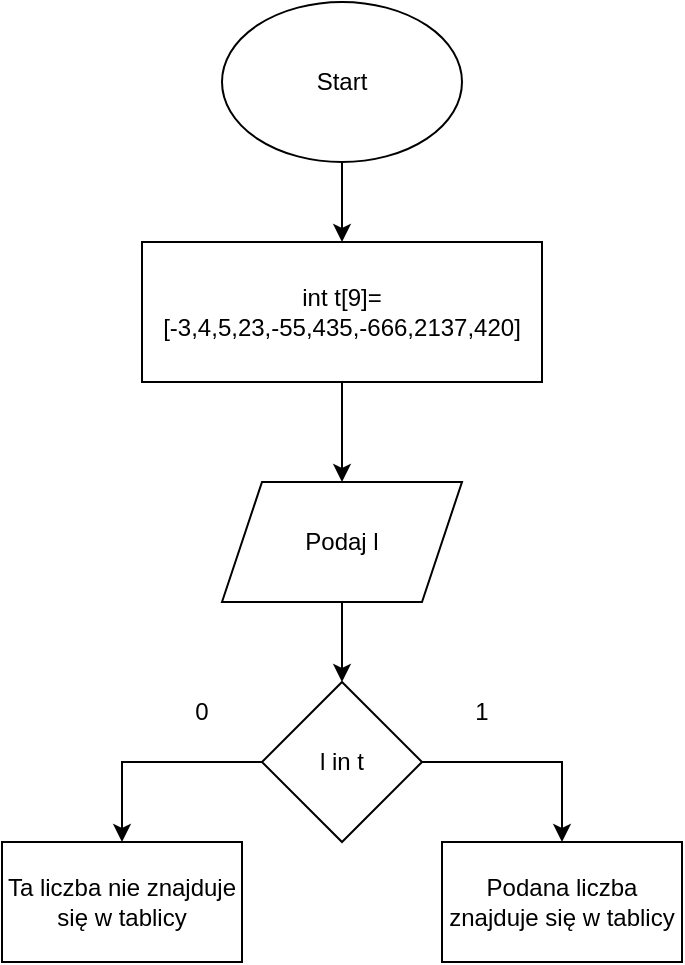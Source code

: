 <mxfile version="21.0.6" type="github">
  <diagram id="C5RBs43oDa-KdzZeNtuy" name="Page-1">
    <mxGraphModel dx="1316" dy="806" grid="1" gridSize="10" guides="1" tooltips="1" connect="1" arrows="1" fold="1" page="1" pageScale="1" pageWidth="827" pageHeight="1169" math="0" shadow="0">
      <root>
        <mxCell id="WIyWlLk6GJQsqaUBKTNV-0" />
        <mxCell id="WIyWlLk6GJQsqaUBKTNV-1" parent="WIyWlLk6GJQsqaUBKTNV-0" />
        <mxCell id="HS5Rx_MoKatWGOZQJjo8-1" style="edgeStyle=orthogonalEdgeStyle;rounded=0;orthogonalLoop=1;jettySize=auto;html=1;entryX=0.5;entryY=0;entryDx=0;entryDy=0;" parent="WIyWlLk6GJQsqaUBKTNV-1" source="wEPcdbPYhGr3-dHpcgvf-0" target="wEPcdbPYhGr3-dHpcgvf-3" edge="1">
          <mxGeometry relative="1" as="geometry" />
        </mxCell>
        <mxCell id="wEPcdbPYhGr3-dHpcgvf-0" value="Start" style="ellipse;whiteSpace=wrap;html=1;" parent="WIyWlLk6GJQsqaUBKTNV-1" vertex="1">
          <mxGeometry x="320" y="10" width="120" height="80" as="geometry" />
        </mxCell>
        <mxCell id="HS5Rx_MoKatWGOZQJjo8-3" style="edgeStyle=orthogonalEdgeStyle;rounded=0;orthogonalLoop=1;jettySize=auto;html=1;entryX=0.5;entryY=0;entryDx=0;entryDy=0;" parent="WIyWlLk6GJQsqaUBKTNV-1" source="wEPcdbPYhGr3-dHpcgvf-1" target="wEPcdbPYhGr3-dHpcgvf-4" edge="1">
          <mxGeometry relative="1" as="geometry" />
        </mxCell>
        <mxCell id="wEPcdbPYhGr3-dHpcgvf-1" value="Podaj l" style="shape=parallelogram;perimeter=parallelogramPerimeter;whiteSpace=wrap;html=1;fixedSize=1;" parent="WIyWlLk6GJQsqaUBKTNV-1" vertex="1">
          <mxGeometry x="320" y="250" width="120" height="60" as="geometry" />
        </mxCell>
        <mxCell id="HS5Rx_MoKatWGOZQJjo8-2" style="edgeStyle=orthogonalEdgeStyle;rounded=0;orthogonalLoop=1;jettySize=auto;html=1;" parent="WIyWlLk6GJQsqaUBKTNV-1" source="wEPcdbPYhGr3-dHpcgvf-3" target="wEPcdbPYhGr3-dHpcgvf-1" edge="1">
          <mxGeometry relative="1" as="geometry" />
        </mxCell>
        <mxCell id="wEPcdbPYhGr3-dHpcgvf-3" value="int t[9]= [-3,4,5,23,-55,435,-666,2137,420]" style="rounded=0;whiteSpace=wrap;html=1;" parent="WIyWlLk6GJQsqaUBKTNV-1" vertex="1">
          <mxGeometry x="280" y="130" width="200" height="70" as="geometry" />
        </mxCell>
        <mxCell id="wEPcdbPYhGr3-dHpcgvf-11" style="edgeStyle=orthogonalEdgeStyle;rounded=0;orthogonalLoop=1;jettySize=auto;html=1;entryX=0.5;entryY=0;entryDx=0;entryDy=0;" parent="WIyWlLk6GJQsqaUBKTNV-1" source="wEPcdbPYhGr3-dHpcgvf-4" target="wEPcdbPYhGr3-dHpcgvf-10" edge="1">
          <mxGeometry relative="1" as="geometry" />
        </mxCell>
        <mxCell id="wEPcdbPYhGr3-dHpcgvf-13" style="edgeStyle=orthogonalEdgeStyle;rounded=0;orthogonalLoop=1;jettySize=auto;html=1;entryX=0.5;entryY=0;entryDx=0;entryDy=0;" parent="WIyWlLk6GJQsqaUBKTNV-1" source="wEPcdbPYhGr3-dHpcgvf-4" target="wEPcdbPYhGr3-dHpcgvf-12" edge="1">
          <mxGeometry relative="1" as="geometry" />
        </mxCell>
        <mxCell id="wEPcdbPYhGr3-dHpcgvf-4" value="l in t" style="rhombus;whiteSpace=wrap;html=1;" parent="WIyWlLk6GJQsqaUBKTNV-1" vertex="1">
          <mxGeometry x="340" y="350" width="80" height="80" as="geometry" />
        </mxCell>
        <mxCell id="wEPcdbPYhGr3-dHpcgvf-10" value="Podana liczba znajduje się w tablicy" style="rounded=0;whiteSpace=wrap;html=1;" parent="WIyWlLk6GJQsqaUBKTNV-1" vertex="1">
          <mxGeometry x="430" y="430" width="120" height="60" as="geometry" />
        </mxCell>
        <mxCell id="wEPcdbPYhGr3-dHpcgvf-12" value="Ta liczba nie znajduje się w tablicy" style="rounded=0;whiteSpace=wrap;html=1;" parent="WIyWlLk6GJQsqaUBKTNV-1" vertex="1">
          <mxGeometry x="210" y="430" width="120" height="60" as="geometry" />
        </mxCell>
        <mxCell id="HS5Rx_MoKatWGOZQJjo8-4" value="1" style="text;html=1;strokeColor=none;fillColor=none;align=center;verticalAlign=middle;whiteSpace=wrap;rounded=0;" parent="WIyWlLk6GJQsqaUBKTNV-1" vertex="1">
          <mxGeometry x="420" y="350" width="60" height="30" as="geometry" />
        </mxCell>
        <mxCell id="HS5Rx_MoKatWGOZQJjo8-5" value="0" style="text;html=1;strokeColor=none;fillColor=none;align=center;verticalAlign=middle;whiteSpace=wrap;rounded=0;" parent="WIyWlLk6GJQsqaUBKTNV-1" vertex="1">
          <mxGeometry x="280" y="350" width="60" height="30" as="geometry" />
        </mxCell>
      </root>
    </mxGraphModel>
  </diagram>
</mxfile>

